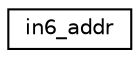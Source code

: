 digraph G
{
  edge [fontname="Helvetica",fontsize="10",labelfontname="Helvetica",labelfontsize="10"];
  node [fontname="Helvetica",fontsize="10",shape=record];
  rankdir="LR";
  Node1 [label="in6_addr",height=0.2,width=0.4,color="black", fillcolor="white", style="filled",URL="$structin6__addr.html"];
}
